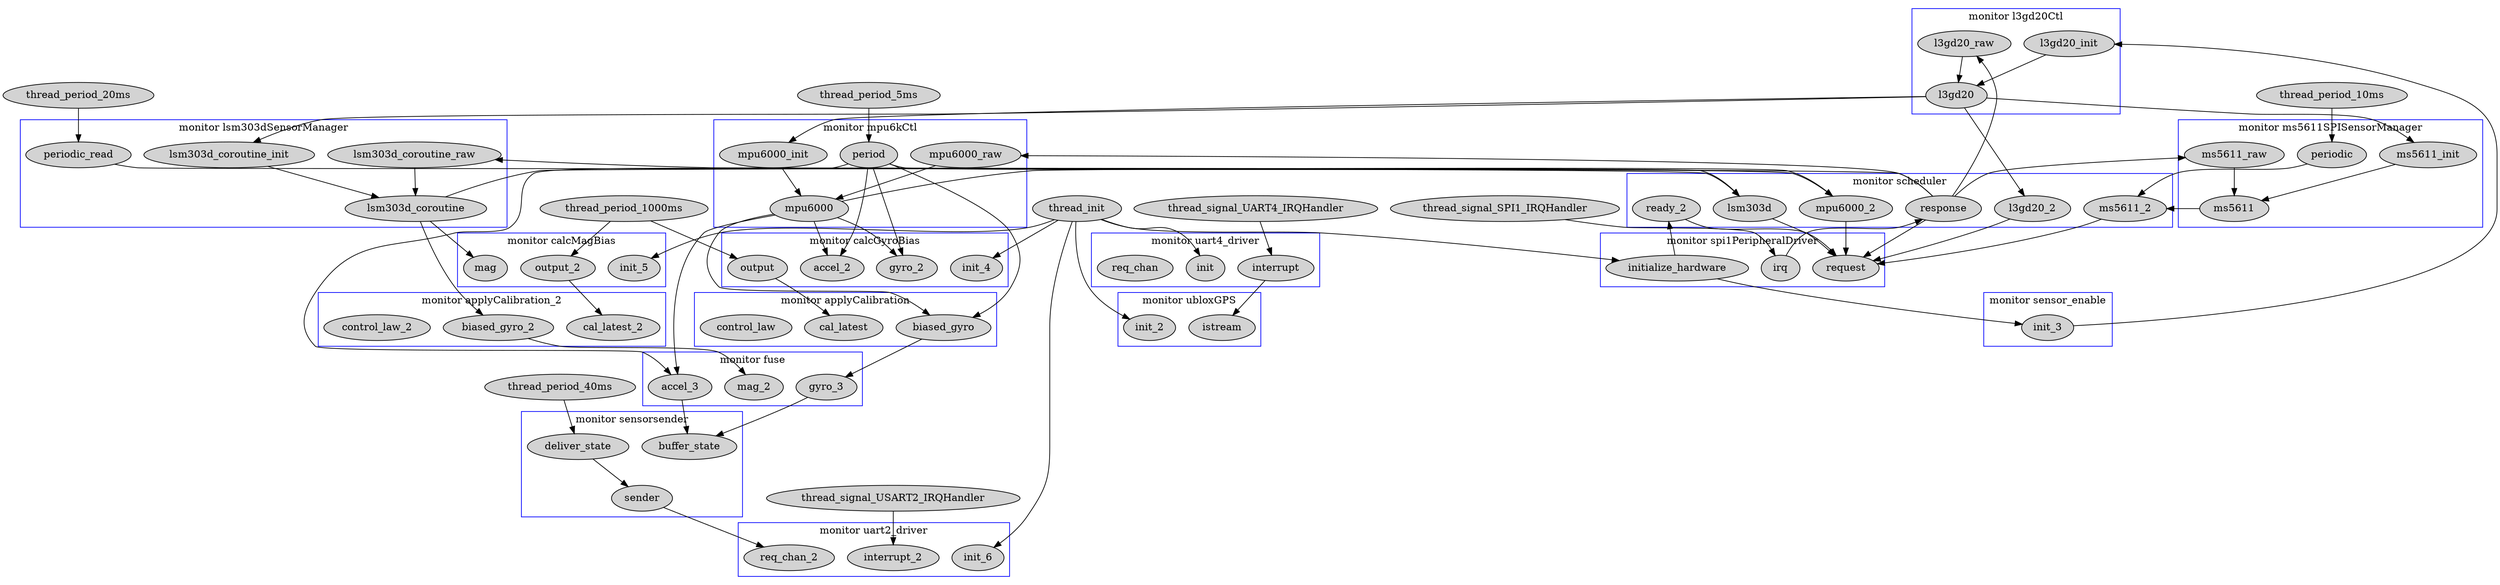 digraph Tower {
    thread_signal_SPI1_IRQHandler [style=filled];
    thread_signal_UART4_IRQHandler [style=filled];
    thread_signal_USART2_IRQHandler [style=filled];
    thread_period_5ms [style=filled];
    thread_period_10ms [style=filled];
    thread_period_20ms [style=filled];
    thread_period_40ms [style=filled];
    thread_period_1000ms [style=filled];
    thread_init [style=filled];
    subgraph  cluster_applyCalibration {
        color = blue;
        node [style=filled];
        biased_gyro;
        cal_latest;
        control_law;
        label = "monitor applyCalibration";
    }
    subgraph  cluster_applyCalibration_2 {
        color = blue;
        node [style=filled];
        biased_gyro_2;
        cal_latest_2;
        control_law_2;
        label = "monitor applyCalibration_2";
    }
    subgraph  cluster_calcGyroBias {
        color = blue;
        node [style=filled];
        accel_2;
        gyro_2;
        init_4;
        output;
        label = "monitor calcGyroBias";
    }
    subgraph  cluster_calcMagBias {
        color = blue;
        node [style=filled];
        init_5;
        mag;
        output_2;
        label = "monitor calcMagBias";
    }
    subgraph  cluster_fuse {
        color = blue;
        node [style=filled];
        accel_3;
        gyro_3;
        mag_2;
        label = "monitor fuse";
    }
    subgraph  cluster_l3gd20Ctl {
        color = blue;
        node [style=filled];
        l3gd20;
        l3gd20_init;
        l3gd20_raw;
        label = "monitor l3gd20Ctl";
    }
    subgraph  cluster_lsm303dSensorManager {
        color = blue;
        node [style=filled];
        lsm303d_coroutine;
        lsm303d_coroutine_init;
        lsm303d_coroutine_raw;
        periodic_read;
        label = "monitor lsm303dSensorManager";
    }
    subgraph  cluster_mpu6kCtl {
        color = blue;
        node [style=filled];
        mpu6000;
        mpu6000_init;
        mpu6000_raw;
        period;
        label = "monitor mpu6kCtl";
    }
    subgraph  cluster_ms5611SPISensorManager {
        color = blue;
        node [style=filled];
        ms5611;
        ms5611_init;
        ms5611_raw;
        periodic;
        label = "monitor ms5611SPISensorManager";
    }
    subgraph  cluster_scheduler {
        color = blue;
        node [style=filled];
        l3gd20_2;
        lsm303d;
        mpu6000_2;
        ms5611_2;
        ready_2;
        response;
        label = "monitor scheduler";
    }
    subgraph  cluster_sensor_enable {
        color = blue;
        node [style=filled];
        init_3;
        label = "monitor sensor_enable";
    }
    subgraph  cluster_sensorsender {
        color = blue;
        node [style=filled];
        buffer_state;
        deliver_state;
        sender;
        label = "monitor sensorsender";
    }
    subgraph  cluster_spi1PeripheralDriver {
        color = blue;
        node [style=filled];
        initialize_hardware;
        irq;
        request;
        label = "monitor spi1PeripheralDriver";
    }
    subgraph  cluster_uart2_driver {
        color = blue;
        node [style=filled];
        init_6;
        interrupt_2;
        req_chan_2;
        label = "monitor uart2_driver";
    }
    subgraph  cluster_uart4_driver {
        color = blue;
        node [style=filled];
        init;
        interrupt;
        req_chan;
        label = "monitor uart4_driver";
    }
    subgraph  cluster_ubloxGPS {
        color = blue;
        node [style=filled];
        init_2;
        istream;
        label = "monitor ubloxGPS";
    }

    thread_signal_SPI1_IRQHandler -> irq;
    thread_signal_UART4_IRQHandler -> interrupt;
    thread_signal_USART2_IRQHandler -> interrupt_2;
    thread_period_5ms -> period;
    thread_period_10ms -> periodic;
    thread_period_20ms -> periodic_read;
    thread_period_40ms -> deliver_state;
    thread_period_1000ms -> output;
    thread_period_1000ms -> output_2;
    thread_init -> init;
    thread_init -> init_2;
    thread_init -> initialize_hardware;
    thread_init -> init_4;
    thread_init -> init_5;
    thread_init -> init_6;
    biased_gyro -> gyro_3;
    biased_gyro_2 -> mag_2;
    output -> cal_latest;
    output_2 -> cal_latest_2;
    accel_3 -> buffer_state;
    gyro_3 -> buffer_state;
    l3gd20 -> l3gd20_2;
    l3gd20 -> mpu6000_init;
    l3gd20 -> lsm303d_coroutine_init;
    l3gd20 -> ms5611_init;
    l3gd20_init -> l3gd20;
    l3gd20_raw -> l3gd20;
    lsm303d_coroutine -> lsm303d;
    lsm303d_coroutine -> mag;
    lsm303d_coroutine -> biased_gyro_2;
    lsm303d_coroutine_init -> lsm303d_coroutine;
    lsm303d_coroutine_raw -> lsm303d_coroutine;
    periodic_read -> lsm303d;
    mpu6000 -> mpu6000_2;
    mpu6000 -> gyro_2;
    mpu6000 -> biased_gyro;
    mpu6000 -> accel_2;
    mpu6000 -> accel_3;
    mpu6000_init -> mpu6000;
    mpu6000_raw -> mpu6000;
    period -> mpu6000_2;
    period -> gyro_2;
    period -> biased_gyro;
    period -> accel_2;
    period -> accel_3;
    ms5611 -> ms5611_2;
    ms5611_init -> ms5611;
    ms5611_raw -> ms5611;
    periodic -> ms5611_2;
    l3gd20_2 -> request;
    lsm303d -> request;
    mpu6000_2 -> request;
    ms5611_2 -> request;
    ready_2 -> request;
    response -> request;
    response -> mpu6000_raw;
    response -> lsm303d_coroutine_raw;
    response -> ms5611_raw;
    response -> l3gd20_raw;
    init_3 -> l3gd20_init;
    deliver_state -> sender;
    sender -> req_chan_2;
    initialize_hardware -> init_3;
    initialize_hardware -> ready_2;
    irq -> response;
    interrupt -> istream;
}